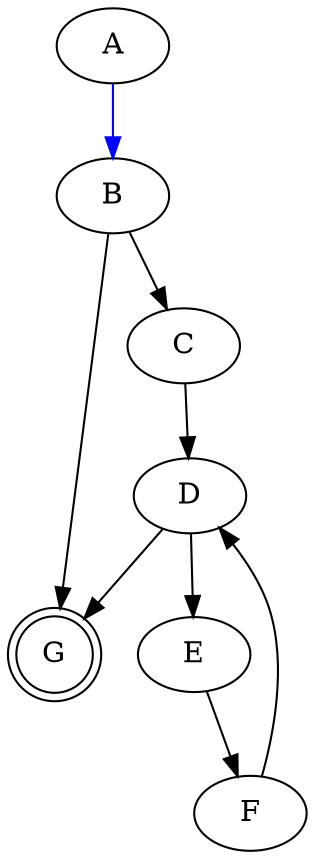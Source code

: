 /*digraph {
    "4, 5" -> "6"
    "6" -> "7, 8.1"
    "6" -> "14"
    "7, 8.1" -> "8.2"
    "8.2" -> "9, 10, 11, 12"
    "9, 10, 11, 12" -> "8.3"
    "8.3" -> "8.2"
    "8.2" -> "14"
    
    "14" [shape="doublecircle"]
}*/

digraph {
    "A" -> "B" [color="blue"]
    "B" -> "C"
    "B" -> "G"
    "C" -> "D"
    "D" -> "E"
    "E" -> "F"
    "F" -> "D"
    "D" -> "G"
    
    "G" [shape="doublecircle"]
}